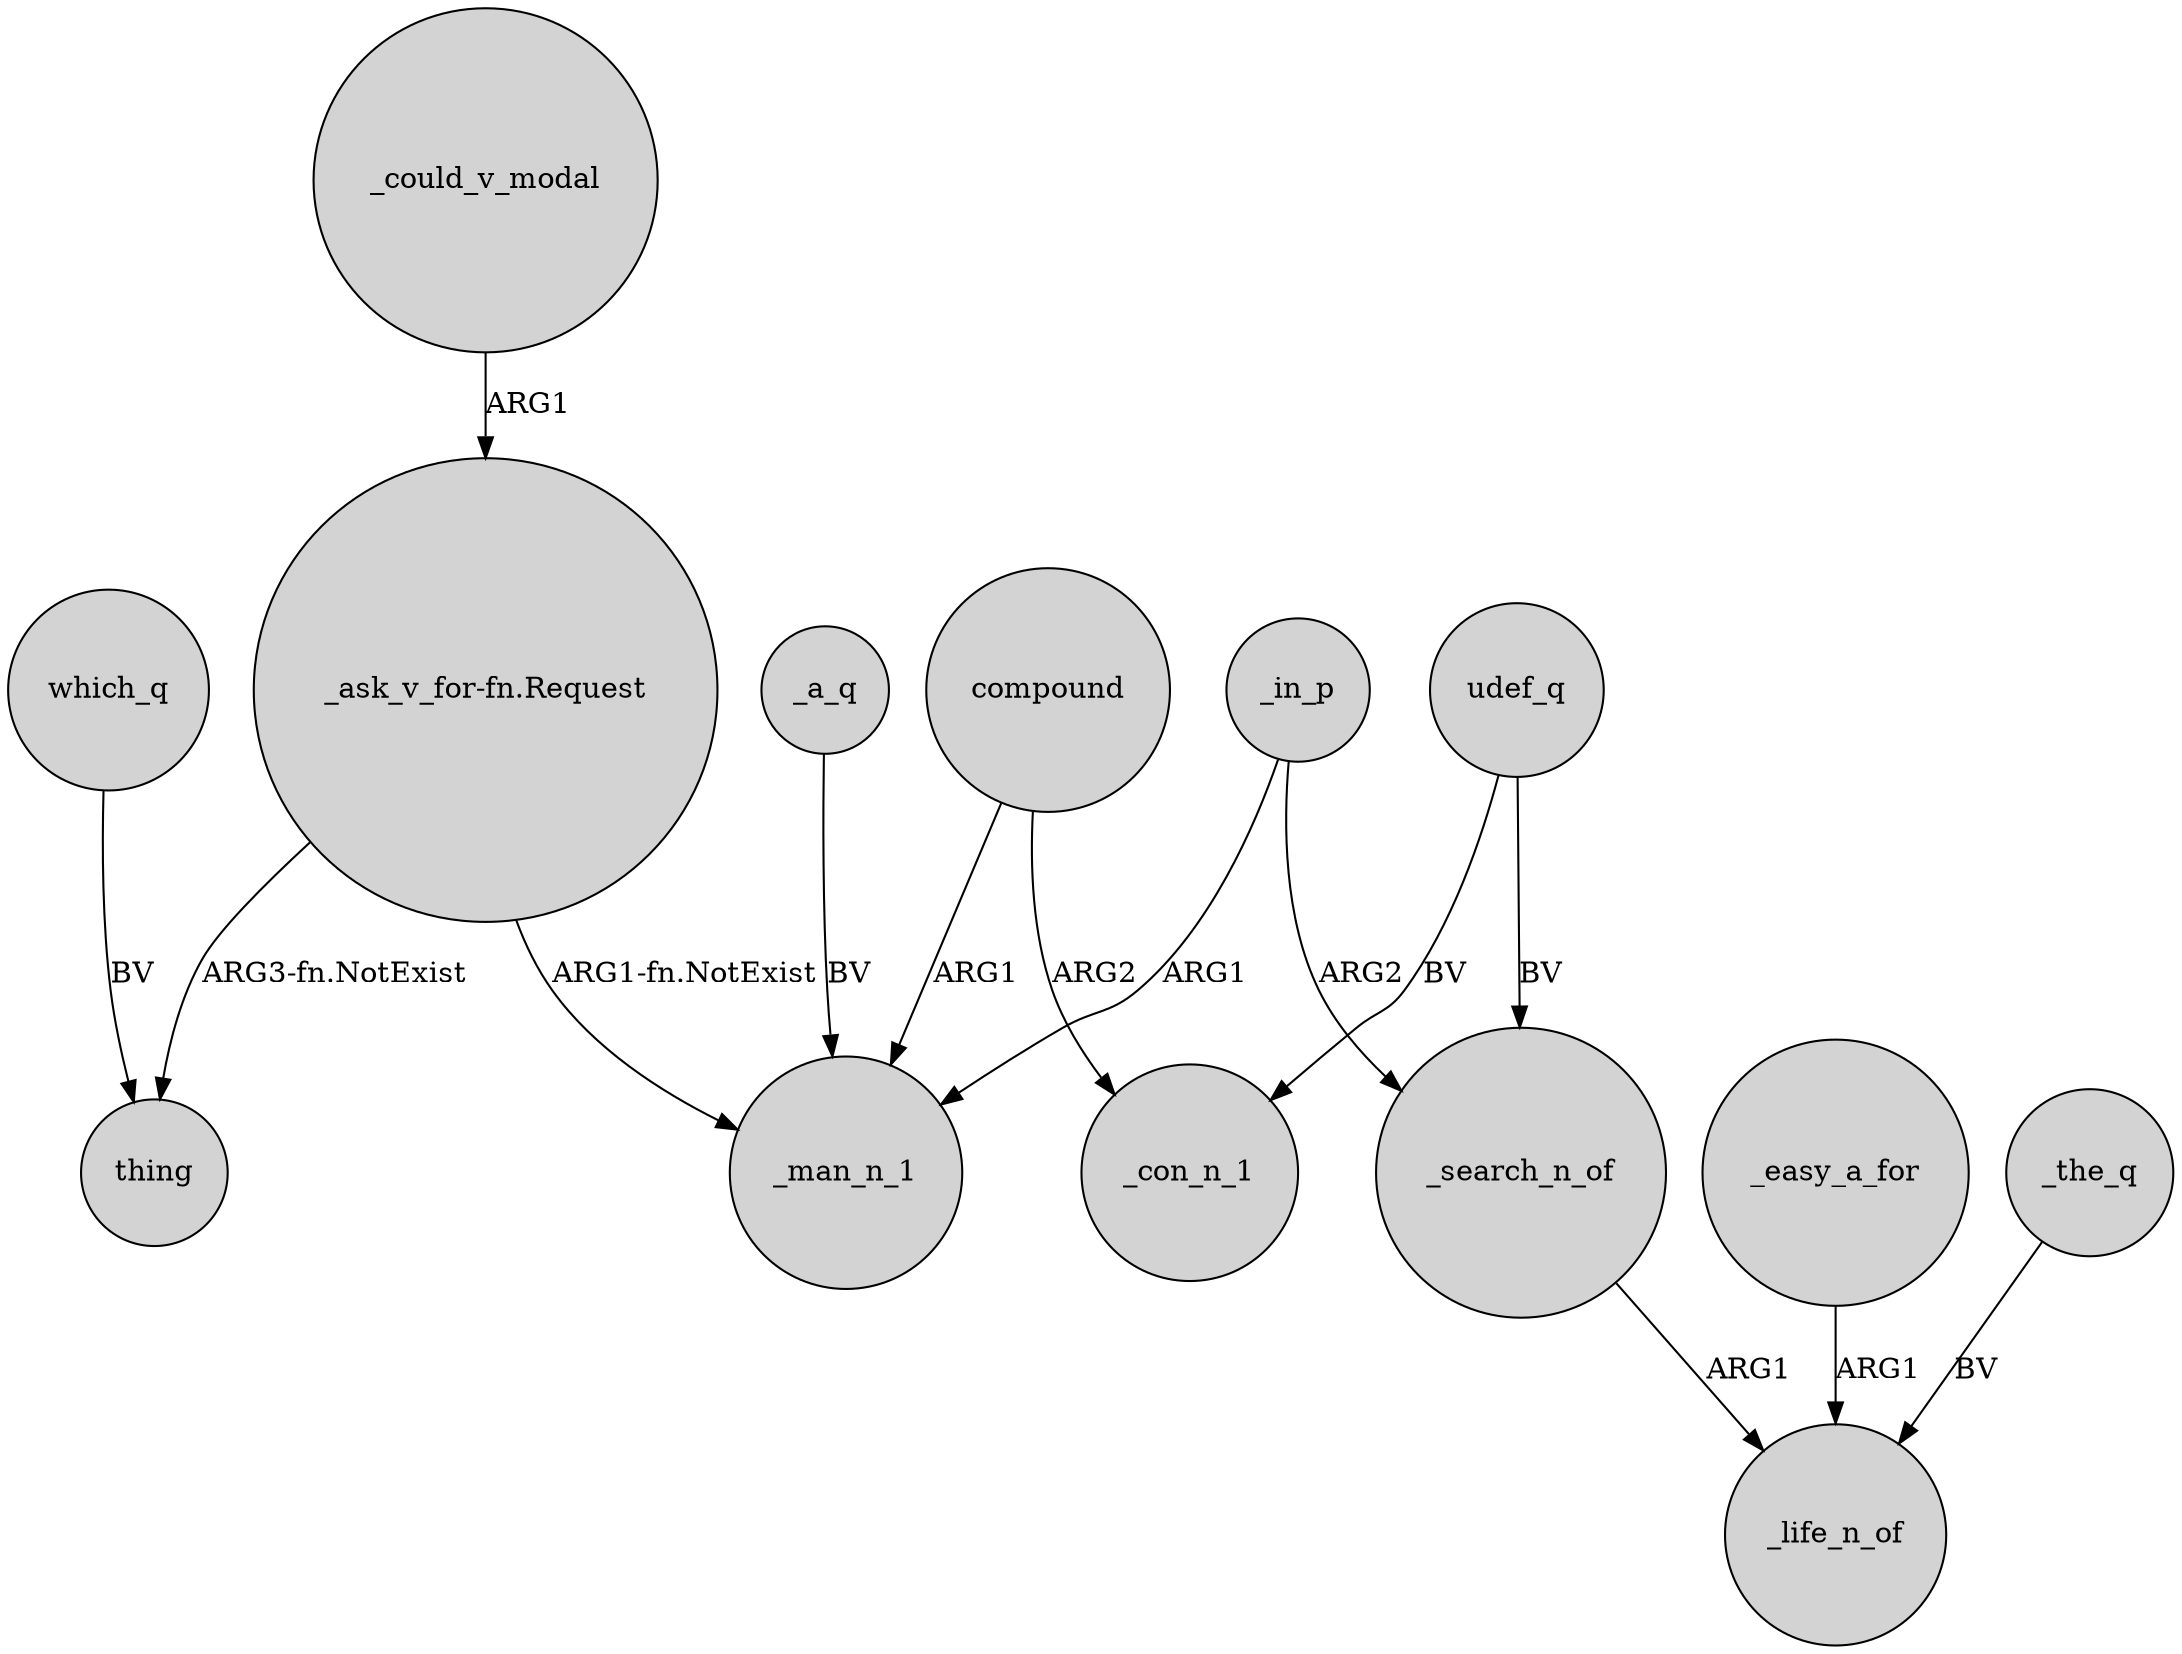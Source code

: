 digraph {
	node [shape=circle style=filled]
	"_ask_v_for-fn.Request" -> thing [label="ARG3-fn.NotExist"]
	compound -> _con_n_1 [label=ARG2]
	_in_p -> _search_n_of [label=ARG2]
	_search_n_of -> _life_n_of [label=ARG1]
	_in_p -> _man_n_1 [label=ARG1]
	udef_q -> _con_n_1 [label=BV]
	compound -> _man_n_1 [label=ARG1]
	_easy_a_for -> _life_n_of [label=ARG1]
	_a_q -> _man_n_1 [label=BV]
	udef_q -> _search_n_of [label=BV]
	_the_q -> _life_n_of [label=BV]
	_could_v_modal -> "_ask_v_for-fn.Request" [label=ARG1]
	"_ask_v_for-fn.Request" -> _man_n_1 [label="ARG1-fn.NotExist"]
	which_q -> thing [label=BV]
}
